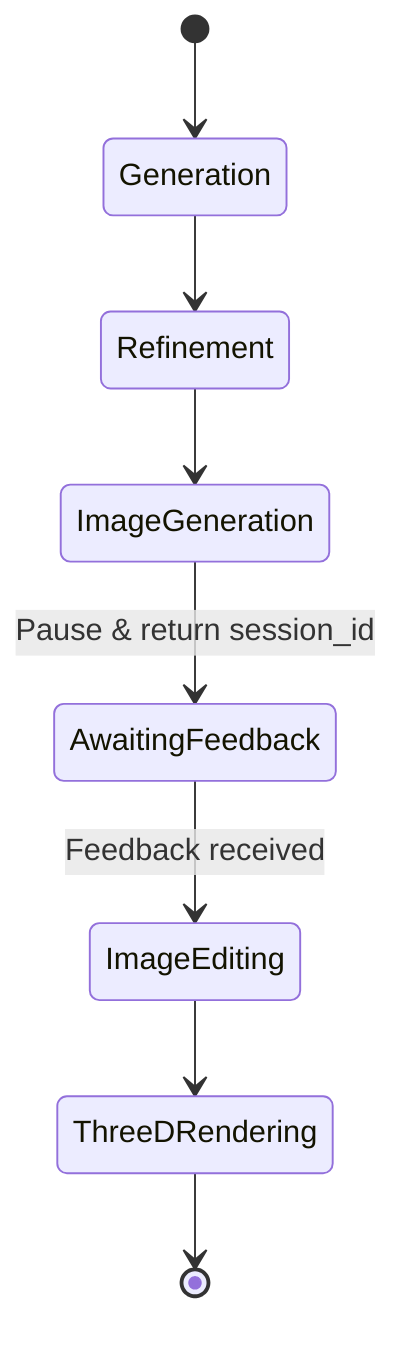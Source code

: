 stateDiagram-v2
    [*] --> Generation
    Generation --> Refinement
    Refinement --> ImageGeneration
    ImageGeneration --> AwaitingFeedback : Pause & return session_id
    AwaitingFeedback --> ImageEditing : Feedback received
    ImageEditing --> ThreeDRendering
    ThreeDRendering --> [*]